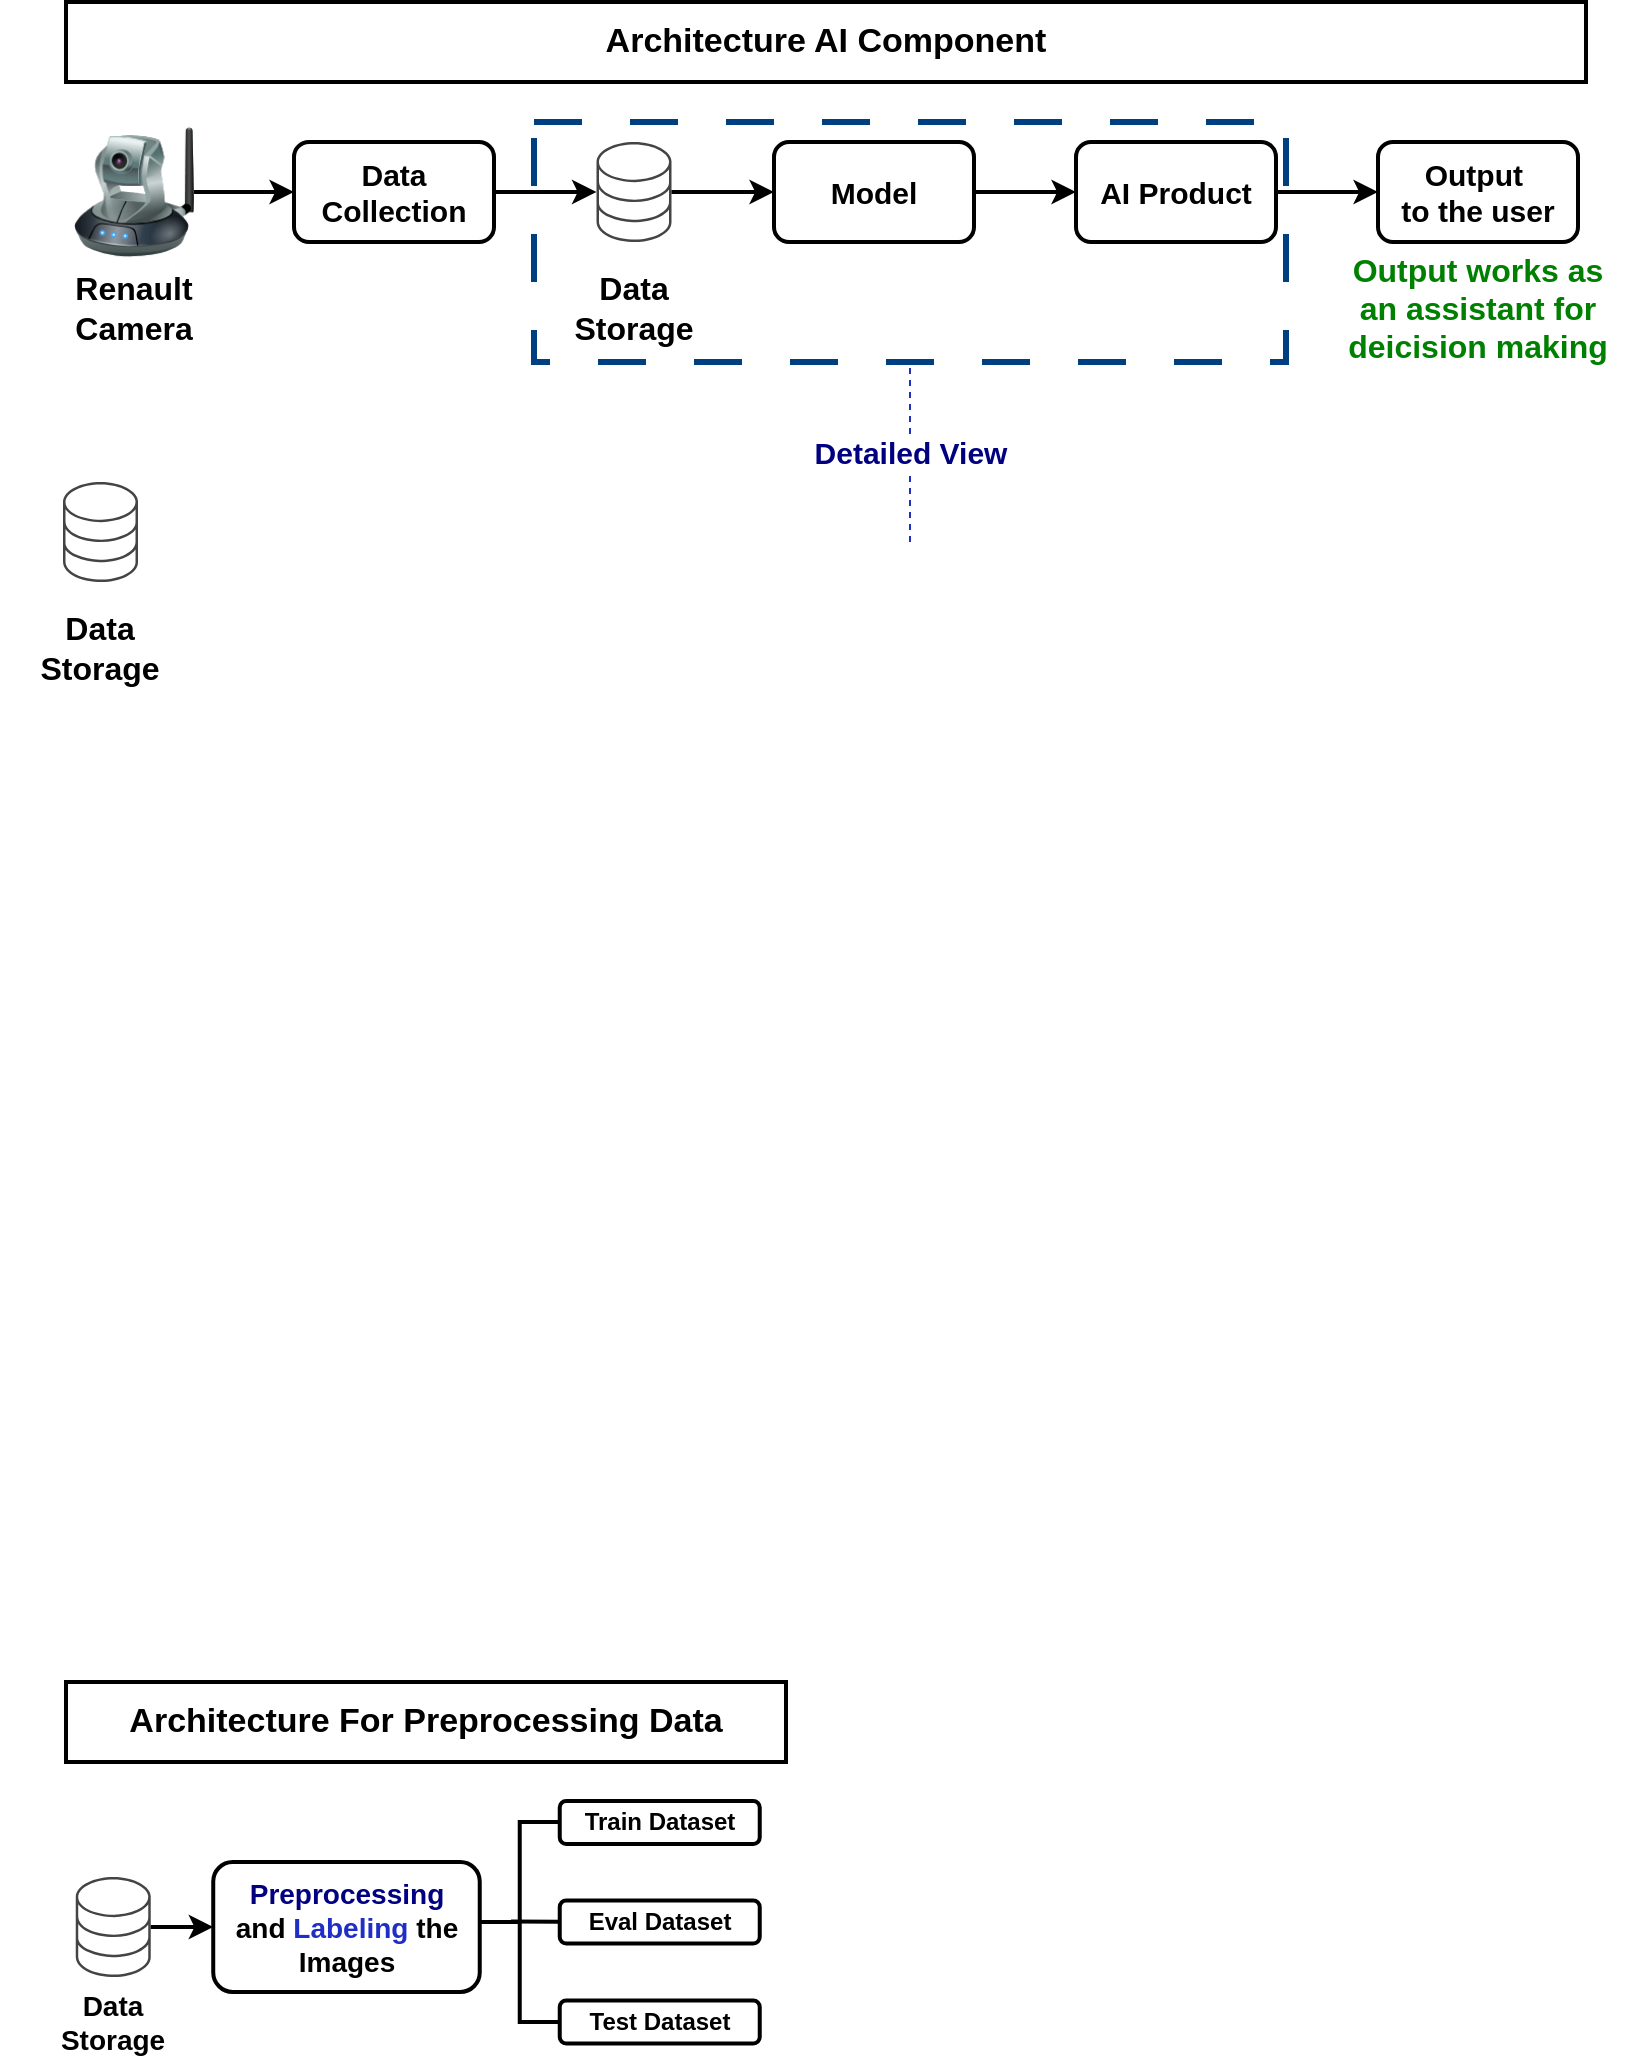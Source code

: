 <mxfile version="27.0.2">
  <diagram name="Page-1" id="iCeU4zL7lOratuz6QNaz">
    <mxGraphModel dx="1489" dy="804" grid="1" gridSize="10" guides="1" tooltips="1" connect="1" arrows="1" fold="1" page="1" pageScale="1" pageWidth="850" pageHeight="1100" math="0" shadow="0">
      <root>
        <mxCell id="0" />
        <mxCell id="1" parent="0" />
        <mxCell id="KS4ySXi1130G8eEyBlnp-20" value="" style="rounded=0;whiteSpace=wrap;html=1;dashed=1;dashPattern=8 8;strokeWidth=3;fillColor=none;strokeColor=light-dark(#004080, #ededed);" vertex="1" parent="1">
          <mxGeometry x="274" y="100" width="376" height="120" as="geometry" />
        </mxCell>
        <mxCell id="KS4ySXi1130G8eEyBlnp-1" value="Data Collection" style="rounded=1;whiteSpace=wrap;html=1;strokeWidth=2;fontSize=15;fontStyle=1" vertex="1" parent="1">
          <mxGeometry x="154" y="110" width="100" height="50" as="geometry" />
        </mxCell>
        <mxCell id="KS4ySXi1130G8eEyBlnp-2" value="Architecture AI Component " style="rounded=0;whiteSpace=wrap;html=1;strokeWidth=2;fontSize=17;fontStyle=1" vertex="1" parent="1">
          <mxGeometry x="40" y="40" width="760" height="40" as="geometry" />
        </mxCell>
        <mxCell id="KS4ySXi1130G8eEyBlnp-3" value="" style="image;html=1;image=img/lib/clip_art/networking/Ip_Camera_128x128.png" vertex="1" parent="1">
          <mxGeometry x="44" y="100" width="60" height="70" as="geometry" />
        </mxCell>
        <mxCell id="KS4ySXi1130G8eEyBlnp-4" value="" style="endArrow=classic;html=1;rounded=0;exitX=1;exitY=0.5;exitDx=0;exitDy=0;entryX=0;entryY=0.5;entryDx=0;entryDy=0;fontSize=13;strokeWidth=2;" edge="1" parent="1" source="KS4ySXi1130G8eEyBlnp-3" target="KS4ySXi1130G8eEyBlnp-1">
          <mxGeometry width="50" height="50" relative="1" as="geometry">
            <mxPoint x="474" y="395" as="sourcePoint" />
            <mxPoint x="524" y="345" as="targetPoint" />
          </mxGeometry>
        </mxCell>
        <mxCell id="KS4ySXi1130G8eEyBlnp-5" value="&lt;font&gt;Renault Camera&lt;/font&gt;" style="text;html=1;align=center;verticalAlign=middle;whiteSpace=wrap;rounded=0;fontSize=16;fontStyle=1" vertex="1" parent="1">
          <mxGeometry x="24" y="170" width="100" height="45" as="geometry" />
        </mxCell>
        <mxCell id="KS4ySXi1130G8eEyBlnp-7" value="" style="endArrow=classic;html=1;rounded=0;exitX=1;exitY=0.5;exitDx=0;exitDy=0;entryX=0;entryY=0.5;entryDx=0;entryDy=0;fontSize=13;strokeWidth=2;" edge="1" parent="1" source="KS4ySXi1130G8eEyBlnp-1" target="KS4ySXi1130G8eEyBlnp-8">
          <mxGeometry width="50" height="50" relative="1" as="geometry">
            <mxPoint x="264" y="134.29" as="sourcePoint" />
            <mxPoint x="324" y="134.29" as="targetPoint" />
          </mxGeometry>
        </mxCell>
        <mxCell id="KS4ySXi1130G8eEyBlnp-8" value="" style="sketch=0;pointerEvents=1;shadow=0;dashed=0;html=1;strokeColor=none;fillColor=#434445;aspect=fixed;labelPosition=center;verticalLabelPosition=bottom;verticalAlign=top;align=center;outlineConnect=0;shape=mxgraph.vvd.storage;" vertex="1" parent="1">
          <mxGeometry x="305.25" y="110.0" width="37.5" height="50" as="geometry" />
        </mxCell>
        <mxCell id="KS4ySXi1130G8eEyBlnp-9" value="" style="endArrow=classic;html=1;rounded=0;fontSize=13;strokeWidth=2;entryX=0;entryY=0.5;entryDx=0;entryDy=0;" edge="1" parent="1" source="KS4ySXi1130G8eEyBlnp-8" target="KS4ySXi1130G8eEyBlnp-14">
          <mxGeometry width="50" height="50" relative="1" as="geometry">
            <mxPoint x="342.75" y="134.58" as="sourcePoint" />
            <mxPoint x="384" y="134" as="targetPoint" />
          </mxGeometry>
        </mxCell>
        <mxCell id="KS4ySXi1130G8eEyBlnp-13" value="Data Storage" style="text;html=1;align=center;verticalAlign=middle;whiteSpace=wrap;rounded=0;fontSize=16;fontStyle=1" vertex="1" parent="1">
          <mxGeometry x="274" y="170" width="100" height="45" as="geometry" />
        </mxCell>
        <mxCell id="KS4ySXi1130G8eEyBlnp-14" value="Model" style="rounded=1;whiteSpace=wrap;html=1;strokeWidth=2;fontSize=15;fontStyle=1" vertex="1" parent="1">
          <mxGeometry x="394" y="110" width="100" height="50" as="geometry" />
        </mxCell>
        <mxCell id="KS4ySXi1130G8eEyBlnp-15" value="" style="endArrow=classic;html=1;rounded=0;fontSize=13;strokeWidth=2;entryX=0;entryY=0.5;entryDx=0;entryDy=0;" edge="1" parent="1" target="KS4ySXi1130G8eEyBlnp-16">
          <mxGeometry width="50" height="50" relative="1" as="geometry">
            <mxPoint x="494" y="135" as="sourcePoint" />
            <mxPoint x="535" y="134" as="targetPoint" />
          </mxGeometry>
        </mxCell>
        <mxCell id="KS4ySXi1130G8eEyBlnp-16" value="AI Product" style="rounded=1;whiteSpace=wrap;html=1;strokeWidth=2;fontSize=15;fontStyle=1" vertex="1" parent="1">
          <mxGeometry x="545" y="110" width="100" height="50" as="geometry" />
        </mxCell>
        <mxCell id="KS4ySXi1130G8eEyBlnp-17" value="" style="endArrow=classic;html=1;rounded=0;fontSize=13;strokeWidth=2;entryX=0;entryY=0.5;entryDx=0;entryDy=0;" edge="1" parent="1" target="KS4ySXi1130G8eEyBlnp-18">
          <mxGeometry width="50" height="50" relative="1" as="geometry">
            <mxPoint x="645" y="135" as="sourcePoint" />
            <mxPoint x="686" y="134" as="targetPoint" />
          </mxGeometry>
        </mxCell>
        <mxCell id="KS4ySXi1130G8eEyBlnp-18" value="&lt;div&gt;Output&amp;nbsp;&lt;/div&gt;&lt;div&gt;to the user&lt;/div&gt;" style="rounded=1;whiteSpace=wrap;html=1;strokeWidth=2;fontSize=15;fontStyle=1" vertex="1" parent="1">
          <mxGeometry x="696" y="110" width="100" height="50" as="geometry" />
        </mxCell>
        <mxCell id="KS4ySXi1130G8eEyBlnp-19" value="Output works as an assistant for deicision making" style="text;html=1;align=center;verticalAlign=middle;whiteSpace=wrap;rounded=0;fontSize=16;fontStyle=1;fontColor=light-dark(#008000, #ededed);" vertex="1" parent="1">
          <mxGeometry x="673" y="170" width="146" height="45" as="geometry" />
        </mxCell>
        <mxCell id="KS4ySXi1130G8eEyBlnp-21" value="&lt;div&gt;Detailed View&lt;/div&gt;" style="endArrow=none;dashed=1;html=1;rounded=0;fontSize=15;fontStyle=1;fontColor=light-dark(#000080, #ededed);strokeColor=#1F2EC6;entryX=0.5;entryY=1;entryDx=0;entryDy=0;" edge="1" parent="1" target="KS4ySXi1130G8eEyBlnp-20">
          <mxGeometry width="50" height="50" relative="1" as="geometry">
            <mxPoint x="462" y="310" as="sourcePoint" />
            <mxPoint x="430" y="230" as="targetPoint" />
          </mxGeometry>
        </mxCell>
        <mxCell id="KS4ySXi1130G8eEyBlnp-22" value="Architecture For Preprocessing Data " style="rounded=0;whiteSpace=wrap;html=1;strokeWidth=2;fontSize=17;fontStyle=1" vertex="1" parent="1">
          <mxGeometry x="40" y="880" width="360" height="40" as="geometry" />
        </mxCell>
        <mxCell id="KS4ySXi1130G8eEyBlnp-25" value="" style="sketch=0;pointerEvents=1;shadow=0;dashed=0;html=1;strokeColor=none;fillColor=#434445;aspect=fixed;labelPosition=center;verticalLabelPosition=bottom;verticalAlign=top;align=center;outlineConnect=0;shape=mxgraph.vvd.storage;" vertex="1" parent="1">
          <mxGeometry x="44.87" y="977.5" width="37.5" height="50" as="geometry" />
        </mxCell>
        <mxCell id="KS4ySXi1130G8eEyBlnp-26" value="" style="endArrow=classic;html=1;rounded=0;fontSize=13;strokeWidth=2;entryX=0;entryY=0.5;entryDx=0;entryDy=0;" edge="1" parent="1" source="KS4ySXi1130G8eEyBlnp-25" target="KS4ySXi1130G8eEyBlnp-30">
          <mxGeometry width="50" height="50" relative="1" as="geometry">
            <mxPoint x="82.37" y="1002.08" as="sourcePoint" />
            <mxPoint x="133.62" y="1002.5" as="targetPoint" />
          </mxGeometry>
        </mxCell>
        <mxCell id="KS4ySXi1130G8eEyBlnp-27" value="Data Storage" style="text;html=1;align=center;verticalAlign=middle;whiteSpace=wrap;rounded=0;fontSize=14;fontStyle=1" vertex="1" parent="1">
          <mxGeometry x="20" y="1027.5" width="87.25" height="45" as="geometry" />
        </mxCell>
        <mxCell id="KS4ySXi1130G8eEyBlnp-30" value="&lt;div&gt;&lt;span style=&quot;color: light-dark(rgb(0, 0, 128), rgb(237, 237, 237));&quot;&gt;Preprocessing&lt;/span&gt;&lt;/div&gt;&lt;div&gt; and &lt;span style=&quot;color: rgb(31, 46, 198);&quot;&gt;Labeling&lt;/span&gt; the Images&lt;/div&gt;" style="rounded=1;whiteSpace=wrap;html=1;strokeWidth=2;fontSize=14;fontStyle=1" vertex="1" parent="1">
          <mxGeometry x="113.62" y="970" width="133.25" height="65" as="geometry" />
        </mxCell>
        <mxCell id="KS4ySXi1130G8eEyBlnp-37" value="" style="strokeWidth=2;html=1;shape=mxgraph.flowchart.annotation_2;align=left;labelPosition=right;pointerEvents=1;" vertex="1" parent="1">
          <mxGeometry x="246.87" y="950" width="40" height="100" as="geometry" />
        </mxCell>
        <mxCell id="KS4ySXi1130G8eEyBlnp-38" value="" style="endArrow=none;html=1;rounded=0;exitX=0.497;exitY=0.505;exitDx=0;exitDy=0;exitPerimeter=0;strokeWidth=2;entryX=0.984;entryY=0.506;entryDx=0;entryDy=0;entryPerimeter=0;" edge="1" parent="1">
          <mxGeometry width="50" height="50" relative="1" as="geometry">
            <mxPoint x="262.52" y="999.8" as="sourcePoint" />
            <mxPoint x="286.87" y="999.9" as="targetPoint" />
          </mxGeometry>
        </mxCell>
        <mxCell id="KS4ySXi1130G8eEyBlnp-39" value="Train Dataset" style="rounded=1;whiteSpace=wrap;html=1;strokeWidth=2;fontSize=12;fontStyle=1" vertex="1" parent="1">
          <mxGeometry x="286.87" y="939.5" width="100" height="21.5" as="geometry" />
        </mxCell>
        <mxCell id="KS4ySXi1130G8eEyBlnp-43" value="Eval Dataset" style="rounded=1;whiteSpace=wrap;html=1;strokeWidth=2;fontSize=12;fontStyle=1" vertex="1" parent="1">
          <mxGeometry x="286.87" y="989.25" width="100" height="21.5" as="geometry" />
        </mxCell>
        <mxCell id="KS4ySXi1130G8eEyBlnp-44" value="Test Dataset" style="rounded=1;whiteSpace=wrap;html=1;strokeWidth=2;fontSize=12;fontStyle=1" vertex="1" parent="1">
          <mxGeometry x="286.87" y="1039.25" width="100" height="21.5" as="geometry" />
        </mxCell>
        <mxCell id="KS4ySXi1130G8eEyBlnp-46" value="" style="sketch=0;pointerEvents=1;shadow=0;dashed=0;html=1;strokeColor=none;fillColor=#434445;aspect=fixed;labelPosition=center;verticalLabelPosition=bottom;verticalAlign=top;align=center;outlineConnect=0;shape=mxgraph.vvd.storage;" vertex="1" parent="1">
          <mxGeometry x="38.5" y="280.0" width="37.5" height="50" as="geometry" />
        </mxCell>
        <mxCell id="KS4ySXi1130G8eEyBlnp-47" value="Data Storage" style="text;html=1;align=center;verticalAlign=middle;whiteSpace=wrap;rounded=0;fontSize=16;fontStyle=1" vertex="1" parent="1">
          <mxGeometry x="7.25" y="340" width="100" height="45" as="geometry" />
        </mxCell>
      </root>
    </mxGraphModel>
  </diagram>
</mxfile>
